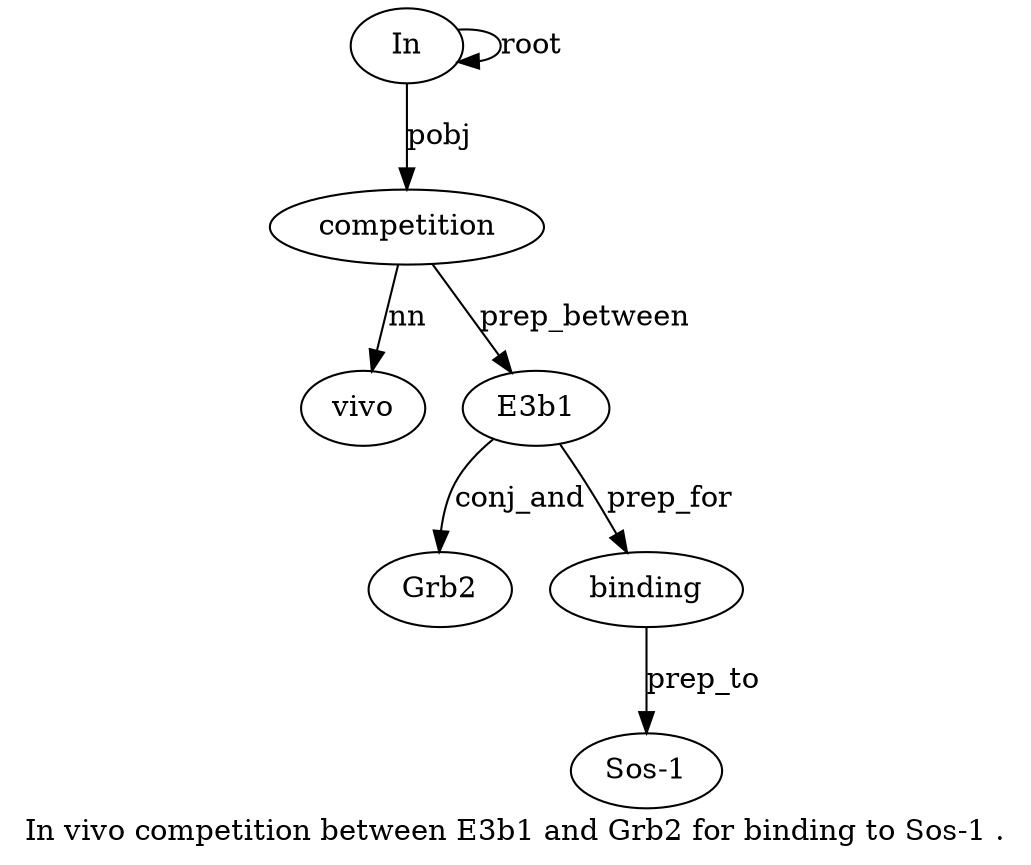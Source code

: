digraph "In vivo competition between E3b1 and Grb2 for binding to Sos-1 ." {
label="In vivo competition between E3b1 and Grb2 for binding to Sos-1 .";
In1 [style=filled, fillcolor=white, label=In];
In1 -> In1  [label=root];
competition3 [style=filled, fillcolor=white, label=competition];
vivo2 [style=filled, fillcolor=white, label=vivo];
competition3 -> vivo2  [label=nn];
In1 -> competition3  [label=pobj];
E3b15 [style=filled, fillcolor=white, label=E3b1];
competition3 -> E3b15  [label=prep_between];
Grb27 [style=filled, fillcolor=white, label=Grb2];
E3b15 -> Grb27  [label=conj_and];
binding9 [style=filled, fillcolor=white, label=binding];
E3b15 -> binding9  [label=prep_for];
"Sos-1" [style=filled, fillcolor=white, label="Sos-1"];
binding9 -> "Sos-1"  [label=prep_to];
}
